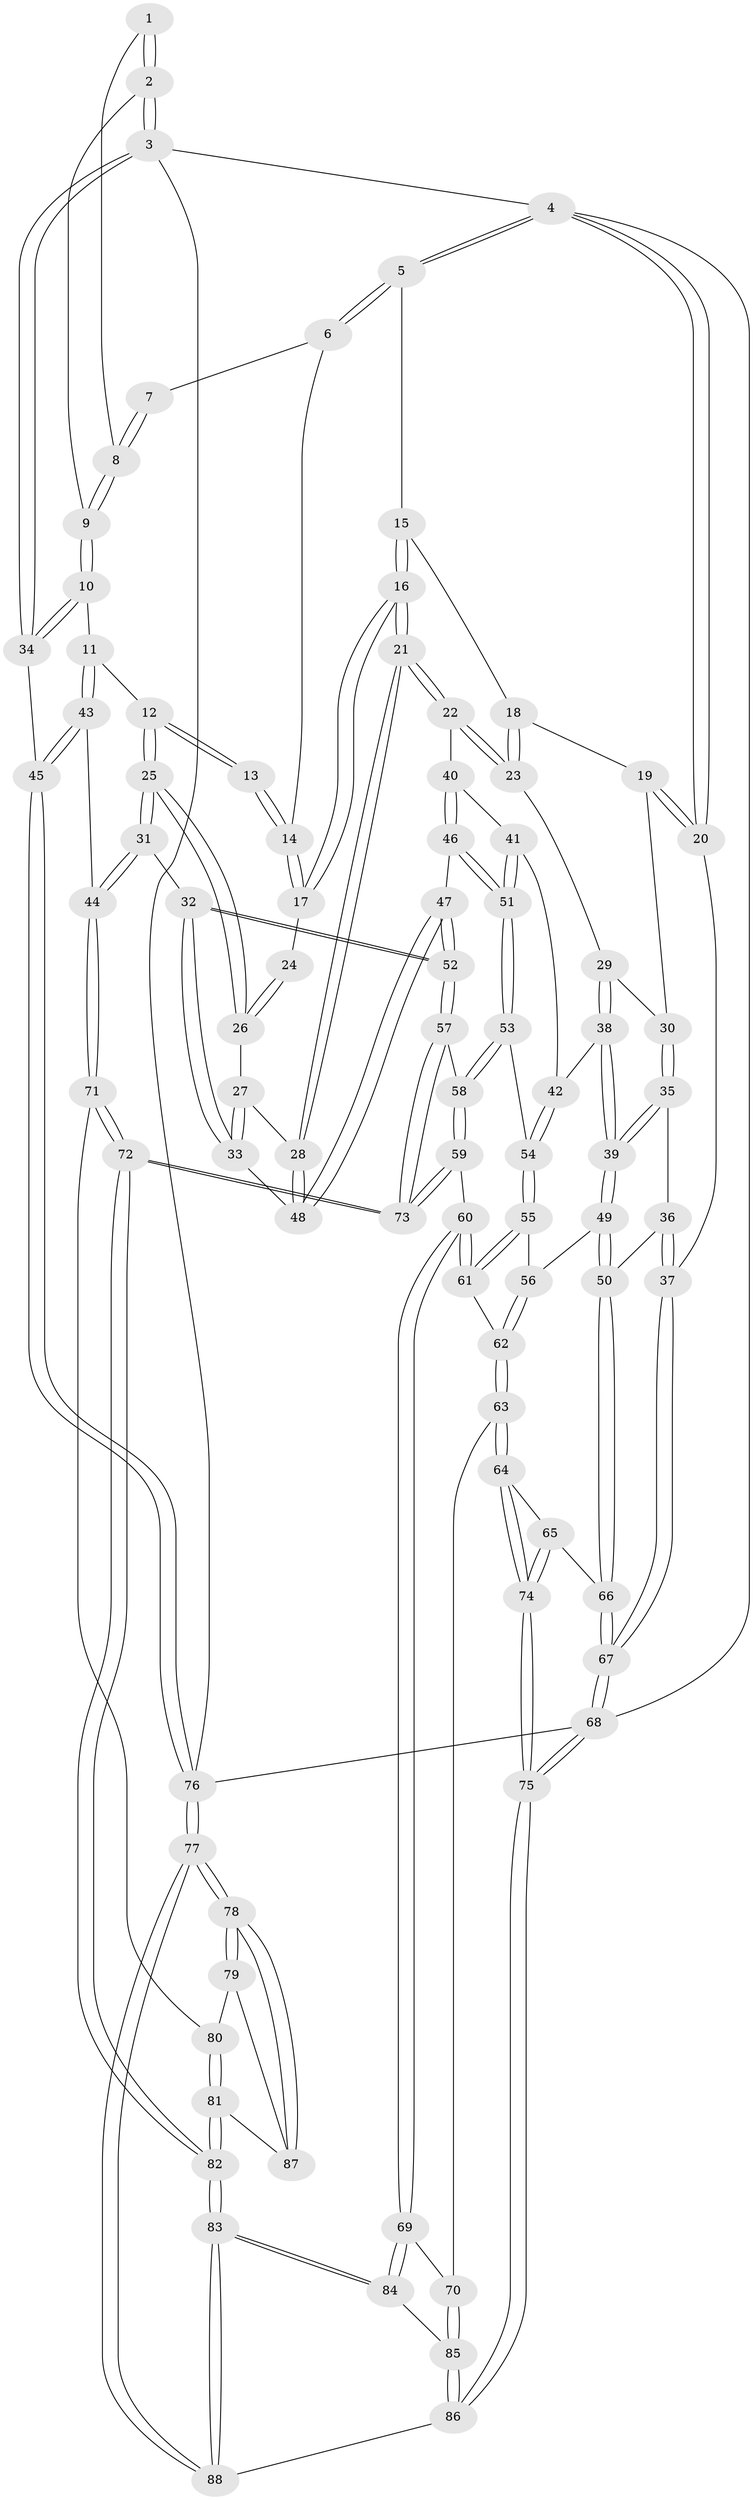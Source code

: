 // coarse degree distribution, {3: 0.09836065573770492, 5: 0.3442622950819672, 4: 0.32786885245901637, 6: 0.18032786885245902, 7: 0.04918032786885246}
// Generated by graph-tools (version 1.1) at 2025/04/03/04/25 22:04:49]
// undirected, 88 vertices, 217 edges
graph export_dot {
graph [start="1"]
  node [color=gray90,style=filled];
  1 [pos="+1+0"];
  2 [pos="+1+0"];
  3 [pos="+1+0"];
  4 [pos="+0+0"];
  5 [pos="+0.2233698969262961+0"];
  6 [pos="+0.70656672987788+0"];
  7 [pos="+0.7875477579073618+0"];
  8 [pos="+0.9009896317620236+0.22830742786855313"];
  9 [pos="+0.9008833139809298+0.234902582711782"];
  10 [pos="+0.8962458249196332+0.277094053826301"];
  11 [pos="+0.8833428051013171+0.28238646643453763"];
  12 [pos="+0.8710302377130689+0.2797609828102699"];
  13 [pos="+0.7418520863053721+0.194188538166494"];
  14 [pos="+0.7037363097152172+0"];
  15 [pos="+0.24400686460761203+0"];
  16 [pos="+0.43562423187033195+0.23013646240604668"];
  17 [pos="+0.47638932542061135+0.2072933783215974"];
  18 [pos="+0.18177951611718854+0.07510977098716634"];
  19 [pos="+0+0.22081587912681935"];
  20 [pos="+0+0.1859451988839019"];
  21 [pos="+0.4210752223289851+0.27263976879417373"];
  22 [pos="+0.22476681458858472+0.3126391941480113"];
  23 [pos="+0.174630797482367+0.30065068269560435"];
  24 [pos="+0.6669544009545555+0.22143628995879025"];
  25 [pos="+0.702013277258221+0.3897977917714172"];
  26 [pos="+0.6555546901206403+0.3566915697967571"];
  27 [pos="+0.6054136232344538+0.36226975930231425"];
  28 [pos="+0.4226378151113257+0.27686964341981085"];
  29 [pos="+0.15458979571028875+0.3057172396605582"];
  30 [pos="+0.14962599098905774+0.3062230020898329"];
  31 [pos="+0.689790609051348+0.5628905491409883"];
  32 [pos="+0.6664318412405602+0.5644790609400814"];
  33 [pos="+0.5966282421828184+0.46741677869084297"];
  34 [pos="+1+0.2972867437782374"];
  35 [pos="+0.08370928650719135+0.4059987113113876"];
  36 [pos="+0.039091145430885085+0.43554114946140865"];
  37 [pos="+0+0.4074078084893853"];
  38 [pos="+0.16467729102835862+0.5189327250178128"];
  39 [pos="+0.1638196606548838+0.5199268759596885"];
  40 [pos="+0.2347178268477144+0.40886613824996076"];
  41 [pos="+0.22598518919705374+0.4602878550741875"];
  42 [pos="+0.20208464375408744+0.4927709890450569"];
  43 [pos="+0.8570104421470792+0.596717902324748"];
  44 [pos="+0.8250365988135944+0.616564672376611"];
  45 [pos="+1+0.5940271673587459"];
  46 [pos="+0.3835372210253374+0.5076554598773731"];
  47 [pos="+0.40776692356574834+0.48132014925406624"];
  48 [pos="+0.4303518331390201+0.3807314202428521"];
  49 [pos="+0.14463493836236577+0.5677791971062348"];
  50 [pos="+0.08987468362848469+0.5815367109339369"];
  51 [pos="+0.3754769141438344+0.5193225823758167"];
  52 [pos="+0.6036669980633582+0.5955229462389925"];
  53 [pos="+0.37071741649417606+0.5301123010763362"];
  54 [pos="+0.34374446232398403+0.5535535390871414"];
  55 [pos="+0.32510067522158936+0.5768687510596676"];
  56 [pos="+0.1482794284509691+0.5702189690278925"];
  57 [pos="+0.5822272740421076+0.6254643903804354"];
  58 [pos="+0.4483850568534971+0.6471696266506294"];
  59 [pos="+0.3902982041673666+0.7657289170866864"];
  60 [pos="+0.3515595654054257+0.7754133846990423"];
  61 [pos="+0.3127267435189284+0.640025019446095"];
  62 [pos="+0.20242400567785743+0.6574115803286326"];
  63 [pos="+0.18905641948634105+0.7956851140845174"];
  64 [pos="+0.16173872730944852+0.8004460757219921"];
  65 [pos="+0.06060476861907634+0.7149516777000432"];
  66 [pos="+0+0.6527341736769501"];
  67 [pos="+0+0.6578233504617196"];
  68 [pos="+0+1"];
  69 [pos="+0.3491531119272728+0.7778659219399424"];
  70 [pos="+0.19064835049574705+0.7960833692819271"];
  71 [pos="+0.8165594360258223+0.7014944255468781"];
  72 [pos="+0.5606404323015476+0.8137624169603664"];
  73 [pos="+0.5537471126381929+0.8044492212664026"];
  74 [pos="+0+1"];
  75 [pos="+0+1"];
  76 [pos="+1+1"];
  77 [pos="+1+1"];
  78 [pos="+1+1"];
  79 [pos="+0.8661492361120803+0.8332583760646294"];
  80 [pos="+0.8224766346700566+0.7304928345282727"];
  81 [pos="+0.6362645910968332+0.902699896421937"];
  82 [pos="+0.5851508241809846+0.9098130493041438"];
  83 [pos="+0.5556634221420172+0.9866847008089661"];
  84 [pos="+0.36199213419658444+0.8990764974701847"];
  85 [pos="+0.2768523734754184+1"];
  86 [pos="+0.21687699017897785+1"];
  87 [pos="+0.6929401575635191+0.91134514647579"];
  88 [pos="+0.5567708687372986+1"];
  1 -- 2;
  1 -- 2;
  1 -- 8;
  2 -- 3;
  2 -- 3;
  2 -- 9;
  3 -- 4;
  3 -- 34;
  3 -- 34;
  3 -- 76;
  4 -- 5;
  4 -- 5;
  4 -- 20;
  4 -- 20;
  4 -- 68;
  5 -- 6;
  5 -- 6;
  5 -- 15;
  6 -- 7;
  6 -- 14;
  7 -- 8;
  7 -- 8;
  8 -- 9;
  8 -- 9;
  9 -- 10;
  9 -- 10;
  10 -- 11;
  10 -- 34;
  10 -- 34;
  11 -- 12;
  11 -- 43;
  11 -- 43;
  12 -- 13;
  12 -- 13;
  12 -- 25;
  12 -- 25;
  13 -- 14;
  13 -- 14;
  14 -- 17;
  14 -- 17;
  15 -- 16;
  15 -- 16;
  15 -- 18;
  16 -- 17;
  16 -- 17;
  16 -- 21;
  16 -- 21;
  17 -- 24;
  18 -- 19;
  18 -- 23;
  18 -- 23;
  19 -- 20;
  19 -- 20;
  19 -- 30;
  20 -- 37;
  21 -- 22;
  21 -- 22;
  21 -- 28;
  21 -- 28;
  22 -- 23;
  22 -- 23;
  22 -- 40;
  23 -- 29;
  24 -- 26;
  24 -- 26;
  25 -- 26;
  25 -- 26;
  25 -- 31;
  25 -- 31;
  26 -- 27;
  27 -- 28;
  27 -- 33;
  27 -- 33;
  28 -- 48;
  28 -- 48;
  29 -- 30;
  29 -- 38;
  29 -- 38;
  30 -- 35;
  30 -- 35;
  31 -- 32;
  31 -- 44;
  31 -- 44;
  32 -- 33;
  32 -- 33;
  32 -- 52;
  32 -- 52;
  33 -- 48;
  34 -- 45;
  35 -- 36;
  35 -- 39;
  35 -- 39;
  36 -- 37;
  36 -- 37;
  36 -- 50;
  37 -- 67;
  37 -- 67;
  38 -- 39;
  38 -- 39;
  38 -- 42;
  39 -- 49;
  39 -- 49;
  40 -- 41;
  40 -- 46;
  40 -- 46;
  41 -- 42;
  41 -- 51;
  41 -- 51;
  42 -- 54;
  42 -- 54;
  43 -- 44;
  43 -- 45;
  43 -- 45;
  44 -- 71;
  44 -- 71;
  45 -- 76;
  45 -- 76;
  46 -- 47;
  46 -- 51;
  46 -- 51;
  47 -- 48;
  47 -- 48;
  47 -- 52;
  47 -- 52;
  49 -- 50;
  49 -- 50;
  49 -- 56;
  50 -- 66;
  50 -- 66;
  51 -- 53;
  51 -- 53;
  52 -- 57;
  52 -- 57;
  53 -- 54;
  53 -- 58;
  53 -- 58;
  54 -- 55;
  54 -- 55;
  55 -- 56;
  55 -- 61;
  55 -- 61;
  56 -- 62;
  56 -- 62;
  57 -- 58;
  57 -- 73;
  57 -- 73;
  58 -- 59;
  58 -- 59;
  59 -- 60;
  59 -- 73;
  59 -- 73;
  60 -- 61;
  60 -- 61;
  60 -- 69;
  60 -- 69;
  61 -- 62;
  62 -- 63;
  62 -- 63;
  63 -- 64;
  63 -- 64;
  63 -- 70;
  64 -- 65;
  64 -- 74;
  64 -- 74;
  65 -- 66;
  65 -- 74;
  65 -- 74;
  66 -- 67;
  66 -- 67;
  67 -- 68;
  67 -- 68;
  68 -- 75;
  68 -- 75;
  68 -- 76;
  69 -- 70;
  69 -- 84;
  69 -- 84;
  70 -- 85;
  70 -- 85;
  71 -- 72;
  71 -- 72;
  71 -- 80;
  72 -- 73;
  72 -- 73;
  72 -- 82;
  72 -- 82;
  74 -- 75;
  74 -- 75;
  75 -- 86;
  75 -- 86;
  76 -- 77;
  76 -- 77;
  77 -- 78;
  77 -- 78;
  77 -- 88;
  77 -- 88;
  78 -- 79;
  78 -- 79;
  78 -- 87;
  78 -- 87;
  79 -- 80;
  79 -- 87;
  80 -- 81;
  80 -- 81;
  81 -- 82;
  81 -- 82;
  81 -- 87;
  82 -- 83;
  82 -- 83;
  83 -- 84;
  83 -- 84;
  83 -- 88;
  83 -- 88;
  84 -- 85;
  85 -- 86;
  85 -- 86;
  86 -- 88;
}
